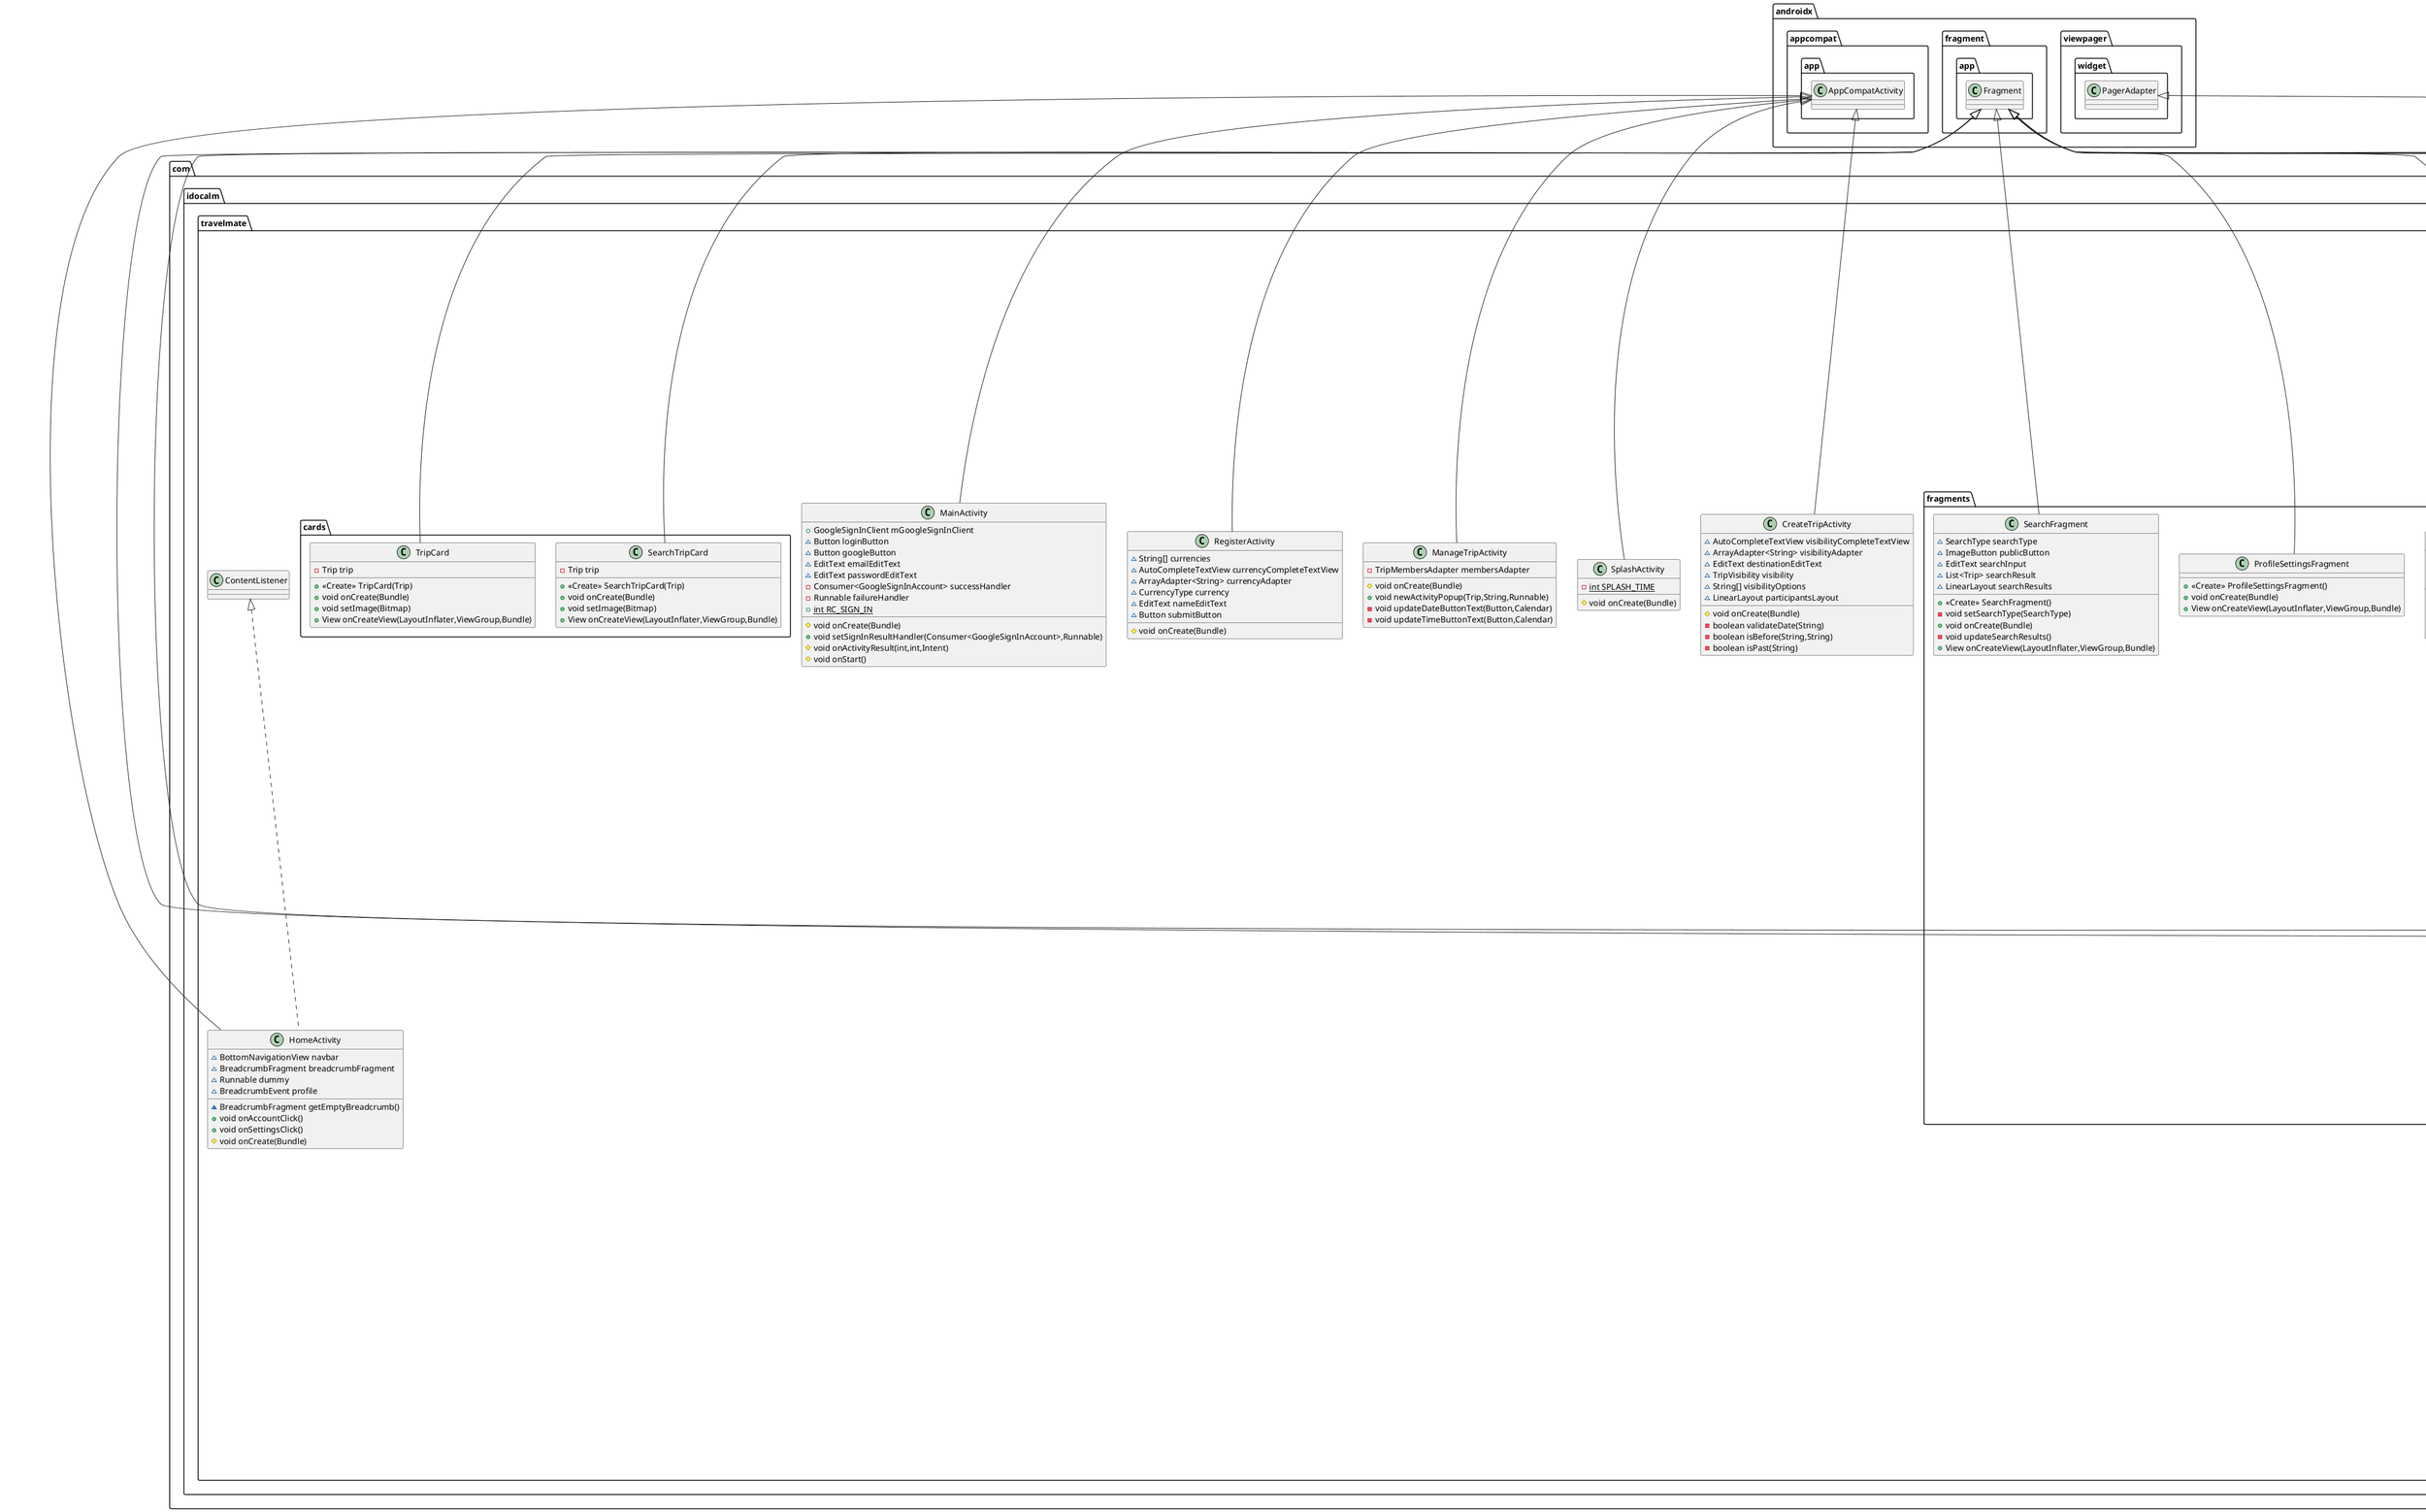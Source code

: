 @startuml
class com.idocalm.travelmate.api.Flights {
+ <<Create>> Flights()
+ {static} ArrayList<Airport> fetchAirports(Activity,String)
+ {static} void fetchFlights(Activity,String,String,int,Date,FlightCallback)
- {static} void proceedToArrivalSelection(Activity,ArrayList<Airport>,AtomicReference<String>,int,Date,String,ArrayList<Flight>,FlightCallback)
- {static} void fetchFlightData(Activity,int,Date,String,String,ArrayList<Flight>,FlightCallback)
}

interface com.idocalm.travelmate.api.FlightCallback {
~ void onFlightsFetched(ArrayList<Flight>)
~ void onError(Exception)
}

class com.idocalm.travelmate.HomeActivity {
~ BottomNavigationView navbar
~ BreadcrumbFragment breadcrumbFragment
~ Runnable dummy
~ BreadcrumbEvent profile
~ BreadcrumbFragment getEmptyBreadcrumb()
+ void onAccountClick()
+ void onSettingsClick()
# void onCreate(Bundle)
}


class com.idocalm.travelmate.dialogs.HotelDialog {
~ Button bookingButton
~ Hotel hotel
~ JSONObject hotelData
+ <<Create>> HotelDialog(Activity,Hotel,JSONObject)
# void onCreate(Bundle)
}


class com.idocalm.travelmate.components.home.RecentlyViewed {
- Trip[] recentlyViewedTrips
+ <<Create>> RecentlyViewed()
+ void onCreate(Bundle)
+ void setRecentlyViewedTrips(Trip[])
+ View onCreateView(LayoutInflater,ViewGroup,Bundle)
}


class com.idocalm.travelmate.components.explore.HotelsSearchFragment {
~ {static} Button peopleAmount
~ {static} int amount
~ Date checkIn
~ Button checkInDate
~ boolean checkInSelected
~ boolean checkOutSelected
~ AutoCompleteTextView countries
~ ListView hotelsList
~ HotelsListAdapter adapter
~ ProgressBar loading
+ <<Create>> HotelsSearchFragment()
+ {static} void setPeopleAmount(int)
+ void onDateSet(DatePicker,int,int,int)
+ void onCreate(Bundle)
+ View onCreateView(LayoutInflater,ViewGroup,Bundle)
- void searchHotels()
+ void onCancel(DialogInterface)
}


class com.idocalm.travelmate.components.friends.FriendsListAdapter {
- Context context
- ArrayList<User> friendsListData
+ <<Create>> FriendsListAdapter(Context,ArrayList<User>)
+ int getCount()
+ Object instantiateItem(ViewGroup,int)
+ int getItemPosition(Object)
+ void destroyItem(ViewGroup,int,Object)
+ boolean isViewFromObject(View,Object)
}


class com.idocalm.travelmate.models.Airport {
- String iata
- String city
- String name
+ <<Create>> Airport(String,String,String)
+ String getId()
+ String getCity()
+ String getName()
}


class com.idocalm.travelmate.components.home.TotalBalanceFragment {
+ <<Create>> TotalBalanceFragment()
+ {static} TotalBalanceFragment newInstance(String,String)
+ void onCreate(Bundle)
+ View onCreateView(LayoutInflater,ViewGroup,Bundle)
}

class com.idocalm.travelmate.components.explore.FlightsSearchFragment {
~ {static} Button peopleAmount
~ {static} int amount
~ Date flightDate
~ Button date
~ AutoCompleteTextView origin
~ FlightsListAdapter adapter
~ LinearLayout loading
+ <<Create>> FlightsSearchFragment()
+ View onCreateView(LayoutInflater,ViewGroup,Bundle)
- void searchFlights()
- void showResults(ArrayList<Flight>)
+ {static} void setPeopleAmount(int)
+ void onDateSet(DatePicker,int,int,int)
+ void onCancel(DialogInterface)
}


enum com.idocalm.travelmate.enums.TripVisibility {
+  NONE
+  PUBLIC
+  PRIVATE
}

class com.idocalm.travelmate.models.Trip {
- String id
- String name
- String destination
- String owner
- String description
- Timestamp start_date
- Timestamp end_date
- Timestamp created_at
- Timestamp last_edited
- Timestamp last_opened
- String image
- ArrayList<String> members
- ArrayList<ItineraryActivity> activities
- ArrayList<Hotel> hotels
- ArrayList<Flight> flights
+ <<Create>> Trip(String,String,String,String,String,String,ArrayList<String>,Timestamp,Timestamp,Timestamp,Timestamp,Timestamp,ArrayList<ItineraryActivity>,ArrayList<Hotel>,ArrayList<Flight>)
+ <<Create>> Trip(Trip)
+ {static} HashMap<String,Object> toHashMap(Trip)
+ {static} void fromDB(DocumentSnapshot,TripCallback)
+ ArrayList<Hotel> getHotels()
+ ArrayList<Flight> getFlights()
+ ArrayList<String> getMembers()
+ {static} ArrayList<ItineraryActivity> getActivitiesFromDB(DocumentSnapshot)
+ {static} void getHotelsFromDB(String,Hotel.HotelsCallback)
+ {static} ArrayList<Flight> getFlightsFromDB(DocumentSnapshot)
+ ArrayList<Map<String,Object>> getActivities()
+ String getId()
+ void setId(String)
+ String getName()
+ String getDestination()
+ String getOwner()
+ String getDescription()
+ String getImage()
+ Timestamp getStartDate()
+ Timestamp getEndDate()
+ Timestamp getCreatedAt()
+ Timestamp getLastEdited()
+ Timestamp getLastOpened()
+ void setName(String)
+ void setDestination(String)
+ void setOwner(String)
+ void setDescription(String)
+ void setStartDate(Timestamp)
+ void setEndDate(Timestamp)
+ void setCreatedAt(Timestamp)
+ void setLastEdited(Timestamp)
+ void setLastOpened(Timestamp)
+ void addActivity(ItineraryActivity)
+ void editActivity(ItineraryActivity,ItineraryActivity)
+ void addHotel(Hotel)
+ void removeActivity(ItineraryActivity)
+ void save()
+ void addMember(String)
+ void removeMember(String)
}


interface com.idocalm.travelmate.models.Trip$TripCallback {
~ void onTripLoaded(Trip)
~ void onError(Exception)
}

class com.idocalm.travelmate.components.explore.FlightsListAdapter {
- boolean isTripView
- String tripId
+ <<Create>> FlightsListAdapter(Context,ArrayList<Flight>,boolean,String)
+ View getView(int,View,ViewGroup)
+ View setupTripView(Flight,ViewGroup)
+ View setupNormalView(Flight,ViewGroup)
}


class com.idocalm.travelmate.auth.Auth {
- {static} User instance
+ {static} User instantiateUser(Activity)
+ {static} void attemptDejaVu(Activity)
+ {static} void logOut(Activity)
+ {static} User getUser()
+ {static} void loginWithGoogle(MainActivity,Runnable,Runnable)
+ {static} void login(Activity,String,String,Runnable,Runnable)
+ {static} void register(String,String,Runnable,Runnable)
+ {static} boolean isLoggedIn()
}


class com.idocalm.travelmate.RegisterActivity {
~ String[] currencies
~ AutoCompleteTextView currencyCompleteTextView
~ ArrayAdapter<String> currencyAdapter
~ CurrencyType currency
~ EditText nameEditText
~ Button submitButton
# void onCreate(Bundle)
}


class com.idocalm.travelmate.cards.SearchTripCard {
- Trip trip
+ <<Create>> SearchTripCard(Trip)
+ void onCreate(Bundle)
+ void setImage(Bitmap)
+ View onCreateView(LayoutInflater,ViewGroup,Bundle)
}


class com.idocalm.travelmate.MainActivity {
+ GoogleSignInClient mGoogleSignInClient
~ Button loginButton
~ Button googleButton
~ EditText emailEditText
~ EditText passwordEditText
- Consumer<GoogleSignInAccount> successHandler
- Runnable failureHandler
+ {static} int RC_SIGN_IN
# void onCreate(Bundle)
+ void setSignInResultHandler(Consumer<GoogleSignInAccount>,Runnable)
# void onActivityResult(int,int,Intent)
# void onStart()
}


class com.idocalm.travelmate.api.Hotels {
+ <<Create>> Hotels()
+ {static} Hotel[] fetchHotels(String,int,Date,Date)
+ {static} JSONObject getHotelData(Hotel)
}

class com.idocalm.travelmate.CreateTripActivity {
~ AutoCompleteTextView visibilityCompleteTextView
~ ArrayAdapter<String> visibilityAdapter
~ EditText destinationEditText
~ TripVisibility visibility
~ String[] visibilityOptions
~ LinearLayout participantsLayout
# void onCreate(Bundle)
- boolean validateDate(String)
- boolean isBefore(String,String)
- boolean isPast(String)
}


class com.idocalm.travelmate.fragments.ProfileSettingsFragment {
+ <<Create>> ProfileSettingsFragment()
+ void onCreate(Bundle)
+ View onCreateView(LayoutInflater,ViewGroup,Bundle)
}

class com.idocalm.travelmate.fragments.SearchFragment {
~ SearchType searchType
~ ImageButton publicButton
~ EditText searchInput
~ List<Trip> searchResult
~ LinearLayout searchResults
+ <<Create>> SearchFragment()
- void setSearchType(SearchType)
+ void onCreate(Bundle)
- void updateSearchResults()
+ View onCreateView(LayoutInflater,ViewGroup,Bundle)
}


class com.idocalm.travelmate.models.Flight {
+ String dealType
+ int price
+ String currency
+ String totalDuration
+ String departureDate
+ String departureTime
+ boolean refundable
+ String isRefundable
+ String airlineName
+ String imageUrl
+ ArrayList<Segment> segments
+ <<Create>> Flight()
+ <<Create>> Flight(String,int,String,String,String,String,boolean,String,String,String,ArrayList<Segment>)
+ String toString()
+ {static} HashMap<String,Object> toHashMap(Flight)
}


class com.idocalm.travelmate.models.Flight$Segment {
+ String airline
+ String flightNumber
+ String origin
+ String destination
+ String departureDate
+ String departureTime
+ String arrivalDate
+ String arrivalTime
+ String duration
+ String cabin
+ String aircraft
+ String terminalFrom
+ String terminalTo
+ String toString()
+ HashMap<String,Object> toHashMap()
}


class com.idocalm.travelmate.fragments.ProfileContentFragment {
- ContentListener listener
+ <<Create>> ProfileContentFragment()
+ void onAttach(Context)
+ void onCreate(Bundle)
- void shareInviteLink(String,Context)
+ View onCreateView(LayoutInflater,ViewGroup,Bundle)
}


interface com.idocalm.travelmate.fragments.ProfileContentFragment$ContentListener {
~ void onAccountClick()
~ void onSettingsClick()
}

class com.idocalm.travelmate.dialogs.PersonsDialog {
+ Button plus
+ TextView amountText
+ int amount
+ String type
+ <<Create>> PersonsDialog(Activity,String)
# void onCreate(Bundle)
+ void onClick(View)
}


class com.idocalm.travelmate.SplashActivity {
- {static} int SPLASH_TIME
# void onCreate(Bundle)
}


class com.idocalm.travelmate.api.CTranslator {
- {static} String API_URL
- {static} String TAG
+ {static} void translate(int,String,String,TranslationCallback)
}


interface com.idocalm.travelmate.api.CTranslator$TranslationCallback {
~ void onSuccess(double)
~ void onFailure(Exception)
}

class com.idocalm.travelmate.models.ItineraryActivity {
- String name
- String location
- Timestamp date
- String note
- String cost
+ <<Create>> ItineraryActivity(String,String,Timestamp,String,String)
+ Map<String,Object> toMap()
+ {static} ItineraryActivity fromMap(Map<String,Object>)
+ Timestamp getDate()
+ String getName()
+ String getLocation()
+ String getNote()
+ String getCost()
+ void setName(String)
+ boolean equals(Object)
}


class com.idocalm.travelmate.fragments.ProfileAccountFragment {
~ ImageView profileImage
+ <<Create>> ProfileAccountFragment()
+ void onCreate(Bundle)
+ View onCreateView(LayoutInflater,ViewGroup,Bundle)
- void showUrlInputDialog()
- void handleImageUrl(String)
}


class com.idocalm.travelmate.ManageTripActivity {
- TripMembersAdapter membersAdapter
# void onCreate(Bundle)
+ void newActivityPopup(Trip,String,Runnable)
- void updateDateButtonText(Button,Calendar)
- void updateTimeButtonText(Button,Calendar)
}


class com.idocalm.travelmate.models.FlightResponse {
+ {static} void parseFlights(String,FlightParseCallback)
}

interface com.idocalm.travelmate.models.FlightResponse$FlightParseCallback {
~ void onParsed(ArrayList<Flight>)
}

class com.idocalm.travelmate.components.explore.HotelsListAdapter {
- boolean isTripView
- String tripId
+ <<Create>> HotelsListAdapter(Context,ArrayList<Hotel>,boolean,String)
+ View getView(int,View,ViewGroup)
- View setupTripView(ViewGroup,int)
- View setupNormalView(ViewGroup,int)
- void openDialog(Hotel,JSONObject)
- void openHotelDialog(Hotel)
}


class com.idocalm.travelmate.fragments.BreadcrumbFragment {
- ArrayList<BreadcrumbEvent> elements
- Fragment fragment
+ Runnable onHomeClick
+ <<Create>> BreadcrumbFragment(ArrayList<BreadcrumbEvent>,Fragment)
+ void onCreate(Bundle)
+ View onCreateView(LayoutInflater,ViewGroup,Bundle)
}


class com.idocalm.travelmate.cards.TripCard {
- Trip trip
+ <<Create>> TripCard(Trip)
+ void onCreate(Bundle)
+ void setImage(Bitmap)
+ View onCreateView(LayoutInflater,ViewGroup,Bundle)
}


class com.idocalm.travelmate.fragments.HomeFragment {
+ <<Create>> HomeFragment()
+ void onCreate(Bundle)
+ {static} String getTimeRemainingString(Timestamp,Timestamp)
+ View onCreateView(LayoutInflater,ViewGroup,Bundle)
}

enum com.idocalm.travelmate.enums.SearchType {
+  PUBLIC
+  PRIVATE
}

class com.idocalm.travelmate.models.Hotel {
- int id
- String dbId
- String name
- String mainPhoto
- double price
- Date checkOutDate
- Date checkInDate
+ <<Create>> Hotel(int,String,String,long,Date,Date)
+ <<Create>> Hotel(String,String,String,double,Date,Date)
+ int getId()
+ String getMainPhoto()
+ String getName()
+ String getDBId()
+ double getPrice()
+ Date getCheckInDate()
+ Date getCheckOutDate()
+ {static} HashMap<String,Object> toHashMap(Hotel)
+ {static} void deleteHotel(String,String)
}


interface com.idocalm.travelmate.models.Hotel$HotelsCallback {
~ void onHotelsLoaded(ArrayList<Hotel>)
~ void onError(Exception)
}

class com.idocalm.travelmate.models.BreadcrumbEvent {
- String title
- Runnable onClick
+ <<Create>> BreadcrumbEvent(String,Runnable)
+ String getTitle()
+ Runnable getOnClick()
}


class com.idocalm.travelmate.fragments.ExploreFragment {
~ Button hotels
~ Button selectedButton
~ View.OnClickListener buttonListener
+ <<Create>> ExploreFragment()
+ void onCreate(Bundle)
~ void setButton(Button)
+ View onCreateView(LayoutInflater,ViewGroup,Bundle)
}


class com.idocalm.travelmate.adapters.ActivitiesExpandableAdapter {
- Context context
- List<String> dateList
- Trip trip
- HashMap<String,List<ItineraryActivity>> activitiesMap
- Activity activity
+ <<Create>> ActivitiesExpandableAdapter(Context,Activity,Trip,List<String>,HashMap<String,List<ItineraryActivity>>)
+ int getGroupCount()
+ int getChildrenCount(int)
+ Object getGroup(int)
+ Object getChild(int,int)
+ long getGroupId(int)
+ long getChildId(int,int)
+ boolean hasStableIds()
+ View getGroupView(int,boolean,View,ViewGroup)
+ View getChildView(int,int,boolean,View,ViewGroup)
+ void editActivityPopup(ItineraryActivity,Runnable)
- void updateDateButtonText(Button,Calendar)
- void updateTimeButtonText(Button,Calendar)
+ boolean isChildSelectable(int,int)
}


class com.idocalm.travelmate.dialogs.TripSearchDialog {
+ <<Create>> TripSearchDialog(Activity)
# void onCreate(Bundle)
}

enum com.idocalm.travelmate.enums.CurrencyType {
+  NONE
+  USD
+  EUR
+  ILS
}

class com.idocalm.travelmate.adapters.TripMembersAdapter {
- List<String> memberIds
- Context context
+ <<Create>> TripMembersAdapter(Context)
+ void setMembers(List<String>)
+ MemberViewHolder onCreateViewHolder(ViewGroup,int)
+ void onBindViewHolder(MemberViewHolder,int)
+ int getItemCount()
}


class com.idocalm.travelmate.adapters.TripMembersAdapter$MemberViewHolder {
~ ImageView profileImage
~ <<Create>> MemberViewHolder(View)
}


class com.idocalm.travelmate.models.User {
- String name
- CurrencyType currency
- String id
- String imageUrl
- ArrayList<String> tripIds
- ArrayList<String> friendsIds
- String email
+ <<Create>> User(String,CurrencyType,String,ArrayList<String>,ArrayList<String>,String,String)
+ ArrayList<String> getFriendsIds()
+ String getProfileImage()
+ String getName()
+ CurrencyType getCurrencyType()
+ String getId()
+ ArrayList<String> getTripIds()
+ void setName(String)
+ String getEmail()
+ String getCurrencyString()
+ {static} User fromDocument(DocumentSnapshot)
+ void setCurrencyType(CurrencyType)
+ void addTripId(String)
+ void setFriendsIds(ArrayList<String>)
+ void setProfile(String)
+ void addFriend(String,Context)
+ void getTrip(String,Trip.TripCallback)
}




com.idocalm.travelmate.ContentListener <|.. com.idocalm.travelmate.HomeActivity
androidx.appcompat.app.AppCompatActivity <|-- com.idocalm.travelmate.HomeActivity
android.app.Dialog <|-- com.idocalm.travelmate.dialogs.HotelDialog
androidx.fragment.app.Fragment <|-- com.idocalm.travelmate.components.home.RecentlyViewed
com.idocalm.travelmate.components.explore.OnDateSetListener <|.. com.idocalm.travelmate.components.explore.HotelsSearchFragment
com.idocalm.travelmate.components.explore.OnCancelListener <|.. com.idocalm.travelmate.components.explore.HotelsSearchFragment
androidx.fragment.app.Fragment <|-- com.idocalm.travelmate.components.explore.HotelsSearchFragment
androidx.viewpager.widget.PagerAdapter <|-- com.idocalm.travelmate.components.friends.FriendsListAdapter
androidx.fragment.app.Fragment <|-- com.idocalm.travelmate.components.home.TotalBalanceFragment
com.idocalm.travelmate.components.explore.OnDateSetListener <|.. com.idocalm.travelmate.components.explore.FlightsSearchFragment
com.idocalm.travelmate.components.explore.OnCancelListener <|.. com.idocalm.travelmate.components.explore.FlightsSearchFragment
androidx.fragment.app.Fragment <|-- com.idocalm.travelmate.components.explore.FlightsSearchFragment
com.idocalm.travelmate.models.Trip +.. com.idocalm.travelmate.models.Trip$TripCallback
android.widget.ArrayAdapter <|-- com.idocalm.travelmate.components.explore.FlightsListAdapter
androidx.appcompat.app.AppCompatActivity <|-- com.idocalm.travelmate.RegisterActivity
androidx.fragment.app.Fragment <|-- com.idocalm.travelmate.cards.SearchTripCard
androidx.appcompat.app.AppCompatActivity <|-- com.idocalm.travelmate.MainActivity
androidx.appcompat.app.AppCompatActivity <|-- com.idocalm.travelmate.CreateTripActivity
androidx.fragment.app.Fragment <|-- com.idocalm.travelmate.fragments.ProfileSettingsFragment
androidx.fragment.app.Fragment <|-- com.idocalm.travelmate.fragments.SearchFragment
com.idocalm.travelmate.models.Flight +.. com.idocalm.travelmate.models.Flight$Segment
androidx.fragment.app.Fragment <|-- com.idocalm.travelmate.fragments.ProfileContentFragment
com.idocalm.travelmate.fragments.ProfileContentFragment +.. com.idocalm.travelmate.fragments.ProfileContentFragment$ContentListener
com.idocalm.travelmate.dialogs.OnClickListener <|.. com.idocalm.travelmate.dialogs.PersonsDialog
android.app.Dialog <|-- com.idocalm.travelmate.dialogs.PersonsDialog
androidx.appcompat.app.AppCompatActivity <|-- com.idocalm.travelmate.SplashActivity
com.idocalm.travelmate.api.CTranslator +.. com.idocalm.travelmate.api.CTranslator$TranslationCallback
androidx.fragment.app.Fragment <|-- com.idocalm.travelmate.fragments.ProfileAccountFragment
androidx.appcompat.app.AppCompatActivity <|-- com.idocalm.travelmate.ManageTripActivity
com.idocalm.travelmate.models.FlightResponse +.. com.idocalm.travelmate.models.FlightResponse$FlightParseCallback
android.widget.ArrayAdapter <|-- com.idocalm.travelmate.components.explore.HotelsListAdapter
androidx.fragment.app.Fragment <|-- com.idocalm.travelmate.fragments.BreadcrumbFragment
androidx.fragment.app.Fragment <|-- com.idocalm.travelmate.cards.TripCard
androidx.fragment.app.Fragment <|-- com.idocalm.travelmate.fragments.HomeFragment
com.idocalm.travelmate.models.Hotel +.. com.idocalm.travelmate.models.Hotel$HotelsCallback
androidx.fragment.app.Fragment <|-- com.idocalm.travelmate.fragments.ExploreFragment
android.widget.BaseExpandableListAdapter <|-- com.idocalm.travelmate.adapters.ActivitiesExpandableAdapter
android.app.Dialog <|-- com.idocalm.travelmate.dialogs.TripSearchDialog
com.idocalm.travelmate.adapters.Adapter <|-- com.idocalm.travelmate.adapters.TripMembersAdapter
com.idocalm.travelmate.adapters.TripMembersAdapter +.. com.idocalm.travelmate.adapters.TripMembersAdapter$MemberViewHolder
com.idocalm.travelmate.adapters.ViewHolder <|-- com.idocalm.travelmate.adapters.TripMembersAdapter$MemberViewHolder
@enduml